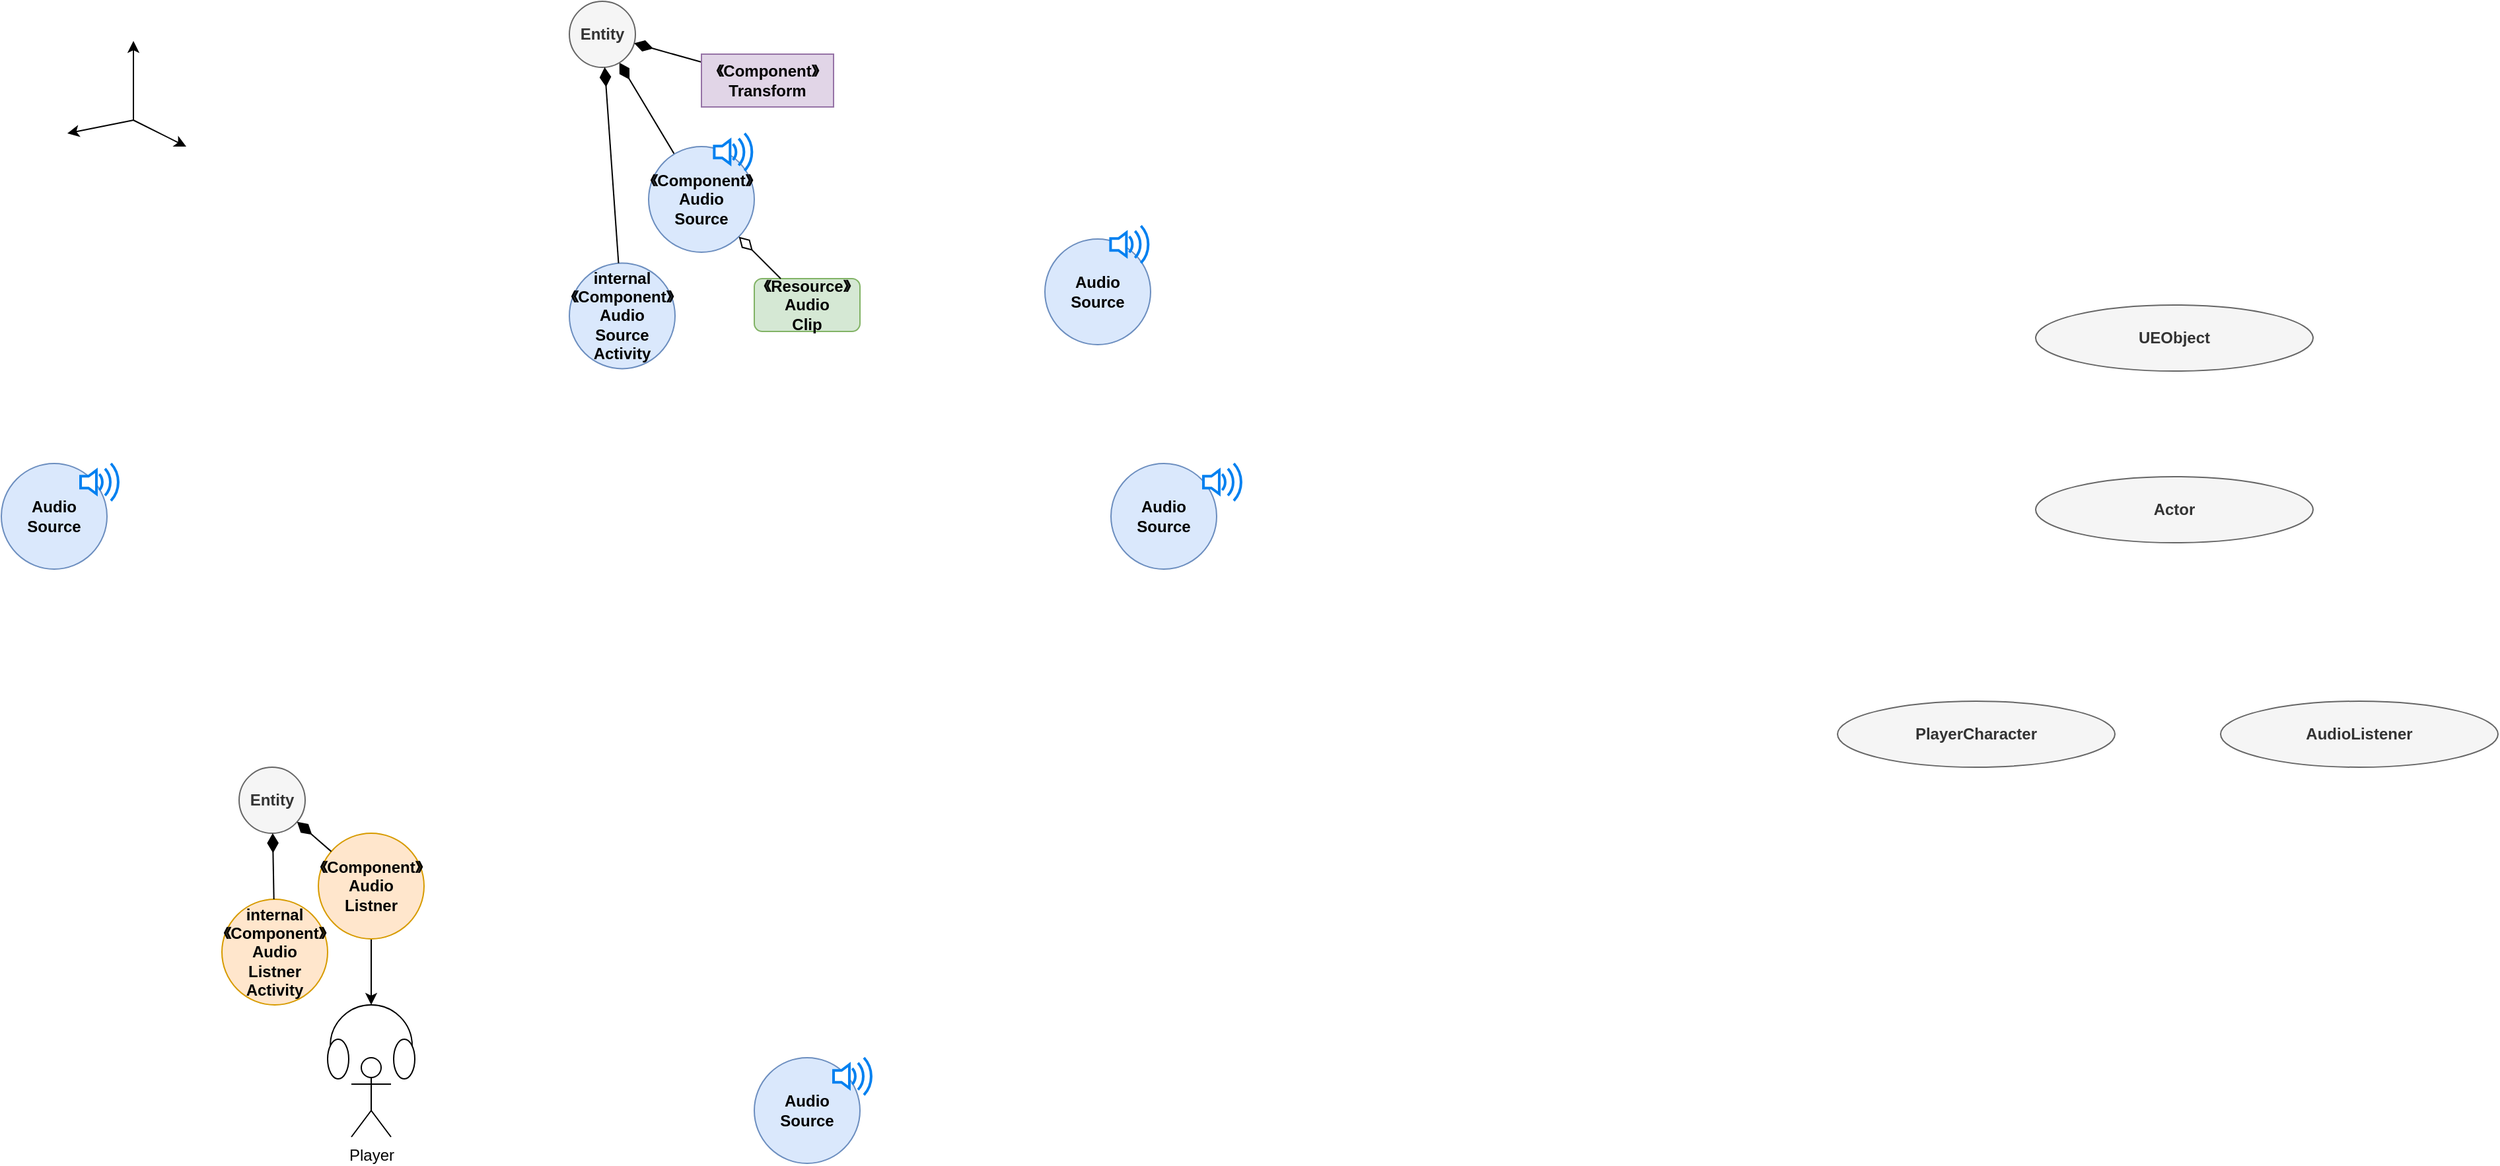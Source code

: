 <mxfile version="20.6.2" type="device"><diagram id="U1xcKu6EbDkM9HrsApwu" name="ページ1"><mxGraphModel dx="2526" dy="1250" grid="1" gridSize="10" guides="1" tooltips="1" connect="1" arrows="1" fold="1" page="1" pageScale="1" pageWidth="3300" pageHeight="4681" math="0" shadow="0"><root><mxCell id="0"/><mxCell id="1" parent="0"/><mxCell id="IAF3Yh-m7WUsTiCQzrNP-1" value="" style="endArrow=classic;html=1;rounded=0;" edge="1" parent="1"><mxGeometry width="50" height="50" relative="1" as="geometry"><mxPoint x="810" y="260" as="sourcePoint"/><mxPoint x="850" y="280" as="targetPoint"/></mxGeometry></mxCell><mxCell id="IAF3Yh-m7WUsTiCQzrNP-2" value="" style="endArrow=classic;html=1;rounded=0;" edge="1" parent="1"><mxGeometry width="50" height="50" relative="1" as="geometry"><mxPoint x="810" y="260" as="sourcePoint"/><mxPoint x="810" y="200" as="targetPoint"/></mxGeometry></mxCell><mxCell id="IAF3Yh-m7WUsTiCQzrNP-4" value="" style="endArrow=classic;html=1;rounded=0;" edge="1" parent="1"><mxGeometry width="50" height="50" relative="1" as="geometry"><mxPoint x="810" y="260" as="sourcePoint"/><mxPoint x="760" y="270" as="targetPoint"/></mxGeometry></mxCell><mxCell id="IAF3Yh-m7WUsTiCQzrNP-21" style="edgeStyle=none;rounded=0;orthogonalLoop=1;jettySize=auto;html=1;endArrow=diamondThin;endFill=1;endSize=12;startSize=12;" edge="1" parent="1" source="IAF3Yh-m7WUsTiCQzrNP-6" target="IAF3Yh-m7WUsTiCQzrNP-20"><mxGeometry relative="1" as="geometry"/></mxCell><mxCell id="IAF3Yh-m7WUsTiCQzrNP-6" value="《Component》&lt;br&gt;Audio&lt;br&gt;Source" style="ellipse;whiteSpace=wrap;html=1;rounded=1;fontStyle=1;fillColor=#dae8fc;strokeColor=#6c8ebf;" vertex="1" parent="1"><mxGeometry x="1200" y="280" width="80" height="80" as="geometry"/></mxCell><mxCell id="IAF3Yh-m7WUsTiCQzrNP-19" style="rounded=0;orthogonalLoop=1;jettySize=auto;html=1;" edge="1" parent="1" source="IAF3Yh-m7WUsTiCQzrNP-7" target="IAF3Yh-m7WUsTiCQzrNP-18"><mxGeometry relative="1" as="geometry"/></mxCell><mxCell id="IAF3Yh-m7WUsTiCQzrNP-7" value="《Component》&lt;br&gt;Audio&lt;br&gt;Listner" style="ellipse;whiteSpace=wrap;html=1;rounded=1;fontStyle=1;fillColor=#ffe6cc;strokeColor=#d79b00;" vertex="1" parent="1"><mxGeometry x="950" y="800" width="80" height="80" as="geometry"/></mxCell><mxCell id="IAF3Yh-m7WUsTiCQzrNP-8" value="Audio&lt;br&gt;Source" style="ellipse;whiteSpace=wrap;html=1;rounded=1;fontStyle=1;fillColor=#dae8fc;strokeColor=#6c8ebf;" vertex="1" parent="1"><mxGeometry x="1500" y="350" width="80" height="80" as="geometry"/></mxCell><mxCell id="IAF3Yh-m7WUsTiCQzrNP-9" value="Audio&lt;br&gt;Source" style="ellipse;whiteSpace=wrap;html=1;rounded=1;fontStyle=1;fillColor=#dae8fc;strokeColor=#6c8ebf;" vertex="1" parent="1"><mxGeometry x="1550" y="520" width="80" height="80" as="geometry"/></mxCell><mxCell id="IAF3Yh-m7WUsTiCQzrNP-10" value="Audio&lt;br&gt;Source" style="ellipse;whiteSpace=wrap;html=1;rounded=1;fontStyle=1;fillColor=#dae8fc;strokeColor=#6c8ebf;" vertex="1" parent="1"><mxGeometry x="710" y="520" width="80" height="80" as="geometry"/></mxCell><mxCell id="IAF3Yh-m7WUsTiCQzrNP-11" value="Audio&lt;br&gt;Source" style="ellipse;whiteSpace=wrap;html=1;rounded=1;fontStyle=1;fillColor=#dae8fc;strokeColor=#6c8ebf;" vertex="1" parent="1"><mxGeometry x="1280" y="970" width="80" height="80" as="geometry"/></mxCell><mxCell id="IAF3Yh-m7WUsTiCQzrNP-12" value="" style="html=1;verticalLabelPosition=bottom;align=center;labelBackgroundColor=#ffffff;verticalAlign=top;strokeWidth=2;strokeColor=#0080F0;shadow=0;dashed=0;shape=mxgraph.ios7.icons.volume_2;pointerEvents=1;rounded=1;" vertex="1" parent="1"><mxGeometry x="1249.7" y="270" width="30.3" height="28.2" as="geometry"/></mxCell><mxCell id="IAF3Yh-m7WUsTiCQzrNP-13" value="" style="html=1;verticalLabelPosition=bottom;align=center;labelBackgroundColor=#ffffff;verticalAlign=top;strokeWidth=2;strokeColor=#0080F0;shadow=0;dashed=0;shape=mxgraph.ios7.icons.volume_2;pointerEvents=1;rounded=1;" vertex="1" parent="1"><mxGeometry x="1549.7" y="340" width="30.3" height="28.2" as="geometry"/></mxCell><mxCell id="IAF3Yh-m7WUsTiCQzrNP-14" value="" style="html=1;verticalLabelPosition=bottom;align=center;labelBackgroundColor=#ffffff;verticalAlign=top;strokeWidth=2;strokeColor=#0080F0;shadow=0;dashed=0;shape=mxgraph.ios7.icons.volume_2;pointerEvents=1;rounded=1;" vertex="1" parent="1"><mxGeometry x="1620" y="520" width="30.3" height="28.2" as="geometry"/></mxCell><mxCell id="IAF3Yh-m7WUsTiCQzrNP-15" value="" style="html=1;verticalLabelPosition=bottom;align=center;labelBackgroundColor=#ffffff;verticalAlign=top;strokeWidth=2;strokeColor=#0080F0;shadow=0;dashed=0;shape=mxgraph.ios7.icons.volume_2;pointerEvents=1;rounded=1;" vertex="1" parent="1"><mxGeometry x="1340" y="970" width="30.3" height="28.2" as="geometry"/></mxCell><mxCell id="IAF3Yh-m7WUsTiCQzrNP-16" value="" style="html=1;verticalLabelPosition=bottom;align=center;labelBackgroundColor=#ffffff;verticalAlign=top;strokeWidth=2;strokeColor=#0080F0;shadow=0;dashed=0;shape=mxgraph.ios7.icons.volume_2;pointerEvents=1;rounded=1;" vertex="1" parent="1"><mxGeometry x="770" y="520" width="30.3" height="28.2" as="geometry"/></mxCell><mxCell id="IAF3Yh-m7WUsTiCQzrNP-17" value="Player" style="shape=umlActor;verticalLabelPosition=bottom;verticalAlign=top;html=1;outlineConnect=0;rounded=1;" vertex="1" parent="1"><mxGeometry x="975" y="970" width="30" height="60" as="geometry"/></mxCell><mxCell id="IAF3Yh-m7WUsTiCQzrNP-18" value="" style="verticalLabelPosition=bottom;shadow=0;dashed=0;align=center;html=1;verticalAlign=top;shape=mxgraph.electrical.radio.headphones;pointerEvents=1;rounded=1;" vertex="1" parent="1"><mxGeometry x="957" y="930" width="66" height="56" as="geometry"/></mxCell><mxCell id="IAF3Yh-m7WUsTiCQzrNP-20" value="Entity" style="ellipse;whiteSpace=wrap;html=1;rounded=1;fontStyle=1;fillColor=#f5f5f5;strokeColor=#666666;fontColor=#333333;" vertex="1" parent="1"><mxGeometry x="1140" y="170" width="50" height="50" as="geometry"/></mxCell><mxCell id="IAF3Yh-m7WUsTiCQzrNP-22" value="Entity" style="ellipse;whiteSpace=wrap;html=1;rounded=1;fontStyle=1;fillColor=#f5f5f5;strokeColor=#666666;fontColor=#333333;" vertex="1" parent="1"><mxGeometry x="890" y="750" width="50" height="50" as="geometry"/></mxCell><mxCell id="IAF3Yh-m7WUsTiCQzrNP-24" style="edgeStyle=none;rounded=0;orthogonalLoop=1;jettySize=auto;html=1;endArrow=diamondThin;endFill=1;endSize=12;startSize=12;" edge="1" parent="1" source="IAF3Yh-m7WUsTiCQzrNP-7" target="IAF3Yh-m7WUsTiCQzrNP-22"><mxGeometry relative="1" as="geometry"/></mxCell><mxCell id="IAF3Yh-m7WUsTiCQzrNP-25" value="《Resource》&lt;br&gt;Audio&lt;br&gt;Clip" style="rounded=1;whiteSpace=wrap;html=1;fillColor=#d5e8d4;strokeColor=#82b366;fontStyle=1" vertex="1" parent="1"><mxGeometry x="1280" y="380" width="80" height="40" as="geometry"/></mxCell><mxCell id="IAF3Yh-m7WUsTiCQzrNP-26" style="edgeStyle=none;rounded=0;orthogonalLoop=1;jettySize=auto;html=1;endArrow=diamondThin;endFill=0;endSize=12;startSize=12;" edge="1" parent="1" source="IAF3Yh-m7WUsTiCQzrNP-25" target="IAF3Yh-m7WUsTiCQzrNP-6"><mxGeometry relative="1" as="geometry"><mxPoint x="1225.921" y="298.059" as="sourcePoint"/><mxPoint x="1200.186" y="264.859" as="targetPoint"/></mxGeometry></mxCell><mxCell id="IAF3Yh-m7WUsTiCQzrNP-27" style="edgeStyle=none;rounded=0;orthogonalLoop=1;jettySize=auto;html=1;endArrow=diamondThin;endFill=1;endSize=12;startSize=12;" edge="1" parent="1" source="IAF3Yh-m7WUsTiCQzrNP-28" target="IAF3Yh-m7WUsTiCQzrNP-20"><mxGeometry relative="1" as="geometry"><mxPoint x="1220" y="220" as="sourcePoint"/><mxPoint x="1177.862" y="216.437" as="targetPoint"/></mxGeometry></mxCell><mxCell id="IAF3Yh-m7WUsTiCQzrNP-28" value="《Component》&lt;br&gt;Transform" style="rounded=0;whiteSpace=wrap;html=1;fillColor=#e1d5e7;strokeColor=#9673a6;fontStyle=1" vertex="1" parent="1"><mxGeometry x="1240" y="210" width="100" height="40" as="geometry"/></mxCell><mxCell id="IAF3Yh-m7WUsTiCQzrNP-29" value="UEObject" style="ellipse;whiteSpace=wrap;html=1;rounded=1;fontStyle=1;fillColor=#f5f5f5;strokeColor=#666666;fontColor=#333333;" vertex="1" parent="1"><mxGeometry x="2250" y="400" width="210" height="50" as="geometry"/></mxCell><mxCell id="IAF3Yh-m7WUsTiCQzrNP-30" value="Actor" style="ellipse;whiteSpace=wrap;html=1;rounded=1;fontStyle=1;fillColor=#f5f5f5;strokeColor=#666666;fontColor=#333333;" vertex="1" parent="1"><mxGeometry x="2250" y="530" width="210" height="50" as="geometry"/></mxCell><mxCell id="IAF3Yh-m7WUsTiCQzrNP-31" value="PlayerCharacter" style="ellipse;whiteSpace=wrap;html=1;rounded=1;fontStyle=1;fillColor=#f5f5f5;strokeColor=#666666;fontColor=#333333;" vertex="1" parent="1"><mxGeometry x="2100" y="700" width="210" height="50" as="geometry"/></mxCell><mxCell id="IAF3Yh-m7WUsTiCQzrNP-32" value="AudioListener" style="ellipse;whiteSpace=wrap;html=1;rounded=1;fontStyle=1;fillColor=#f5f5f5;strokeColor=#666666;fontColor=#333333;" vertex="1" parent="1"><mxGeometry x="2390" y="700" width="210" height="50" as="geometry"/></mxCell><mxCell id="IAF3Yh-m7WUsTiCQzrNP-34" value="internal&lt;br&gt;《Component》&lt;br&gt;Audio&lt;br&gt;Source&lt;br&gt;Activity" style="ellipse;whiteSpace=wrap;html=1;rounded=1;fontStyle=1;fillColor=#dae8fc;strokeColor=#6c8ebf;" vertex="1" parent="1"><mxGeometry x="1140" y="368.2" width="80" height="80" as="geometry"/></mxCell><mxCell id="IAF3Yh-m7WUsTiCQzrNP-35" style="edgeStyle=none;rounded=0;orthogonalLoop=1;jettySize=auto;html=1;endArrow=diamondThin;endFill=1;endSize=12;startSize=12;" edge="1" parent="1" source="IAF3Yh-m7WUsTiCQzrNP-34" target="IAF3Yh-m7WUsTiCQzrNP-20"><mxGeometry relative="1" as="geometry"/></mxCell><mxCell id="IAF3Yh-m7WUsTiCQzrNP-36" value="internal&lt;br&gt;《Component》&lt;br&gt;Audio&lt;br&gt;Listner&lt;br&gt;Activity" style="ellipse;whiteSpace=wrap;html=1;rounded=1;fontStyle=1;fillColor=#ffe6cc;strokeColor=#d79b00;" vertex="1" parent="1"><mxGeometry x="877" y="850" width="80" height="80" as="geometry"/></mxCell><mxCell id="IAF3Yh-m7WUsTiCQzrNP-37" style="edgeStyle=none;rounded=0;orthogonalLoop=1;jettySize=auto;html=1;endArrow=diamondThin;endFill=1;endSize=12;startSize=12;" edge="1" parent="1" source="IAF3Yh-m7WUsTiCQzrNP-36" target="IAF3Yh-m7WUsTiCQzrNP-22"><mxGeometry relative="1" as="geometry"/></mxCell></root></mxGraphModel></diagram></mxfile>